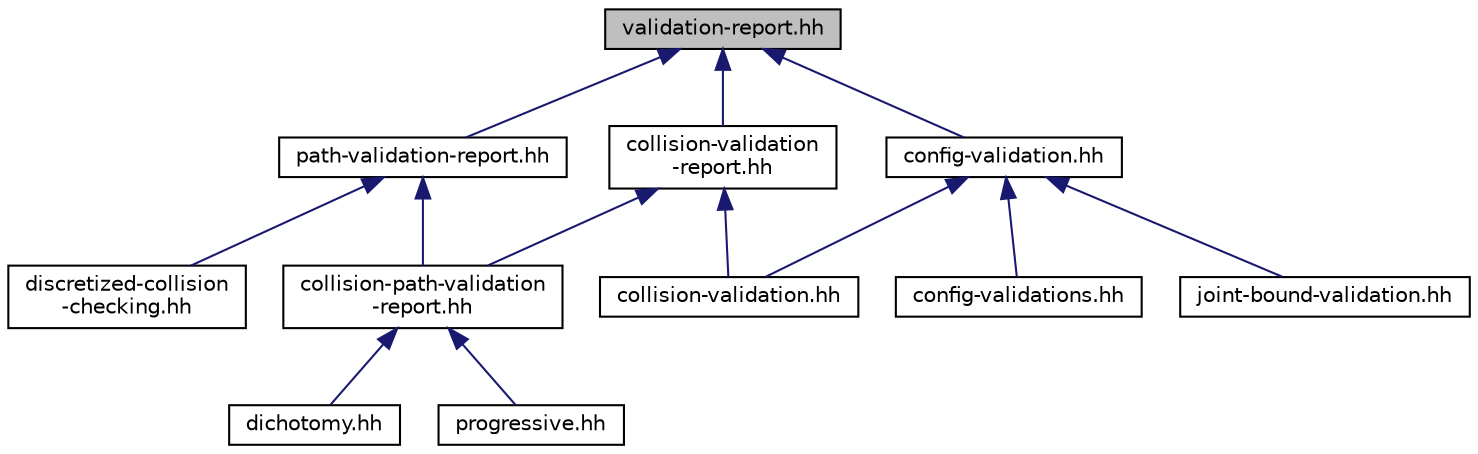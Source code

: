 digraph "validation-report.hh"
{
  edge [fontname="Helvetica",fontsize="10",labelfontname="Helvetica",labelfontsize="10"];
  node [fontname="Helvetica",fontsize="10",shape=record];
  Node1 [label="validation-report.hh",height=0.2,width=0.4,color="black", fillcolor="grey75", style="filled" fontcolor="black"];
  Node1 -> Node2 [dir="back",color="midnightblue",fontsize="10",style="solid",fontname="Helvetica"];
  Node2 [label="path-validation-report.hh",height=0.2,width=0.4,color="black", fillcolor="white", style="filled",URL="$a00088.html"];
  Node2 -> Node3 [dir="back",color="midnightblue",fontsize="10",style="solid",fontname="Helvetica"];
  Node3 [label="collision-path-validation\l-report.hh",height=0.2,width=0.4,color="black", fillcolor="white", style="filled",URL="$a00057.html"];
  Node3 -> Node4 [dir="back",color="midnightblue",fontsize="10",style="solid",fontname="Helvetica"];
  Node4 [label="dichotomy.hh",height=0.2,width=0.4,color="black", fillcolor="white", style="filled",URL="$a00069.html"];
  Node3 -> Node5 [dir="back",color="midnightblue",fontsize="10",style="solid",fontname="Helvetica"];
  Node5 [label="progressive.hh",height=0.2,width=0.4,color="black", fillcolor="white", style="filled",URL="$a00095.html"];
  Node2 -> Node6 [dir="back",color="midnightblue",fontsize="10",style="solid",fontname="Helvetica"];
  Node6 [label="discretized-collision\l-checking.hh",height=0.2,width=0.4,color="black", fillcolor="white", style="filled",URL="$a00072.html"];
  Node1 -> Node7 [dir="back",color="midnightblue",fontsize="10",style="solid",fontname="Helvetica"];
  Node7 [label="collision-validation\l-report.hh",height=0.2,width=0.4,color="black", fillcolor="white", style="filled",URL="$a00058.html"];
  Node7 -> Node3 [dir="back",color="midnightblue",fontsize="10",style="solid",fontname="Helvetica"];
  Node7 -> Node8 [dir="back",color="midnightblue",fontsize="10",style="solid",fontname="Helvetica"];
  Node8 [label="collision-validation.hh",height=0.2,width=0.4,color="black", fillcolor="white", style="filled",URL="$a00059.html"];
  Node1 -> Node9 [dir="back",color="midnightblue",fontsize="10",style="solid",fontname="Helvetica"];
  Node9 [label="config-validation.hh",height=0.2,width=0.4,color="black", fillcolor="white", style="filled",URL="$a00062.html"];
  Node9 -> Node8 [dir="back",color="midnightblue",fontsize="10",style="solid",fontname="Helvetica"];
  Node9 -> Node10 [dir="back",color="midnightblue",fontsize="10",style="solid",fontname="Helvetica"];
  Node10 [label="config-validations.hh",height=0.2,width=0.4,color="black", fillcolor="white", style="filled",URL="$a00063.html"];
  Node9 -> Node11 [dir="back",color="midnightblue",fontsize="10",style="solid",fontname="Helvetica"];
  Node11 [label="joint-bound-validation.hh",height=0.2,width=0.4,color="black", fillcolor="white", style="filled",URL="$a00078.html"];
}
